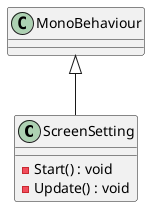 @startuml
class ScreenSetting {
    - Start() : void
    - Update() : void
}
MonoBehaviour <|-- ScreenSetting
@enduml

